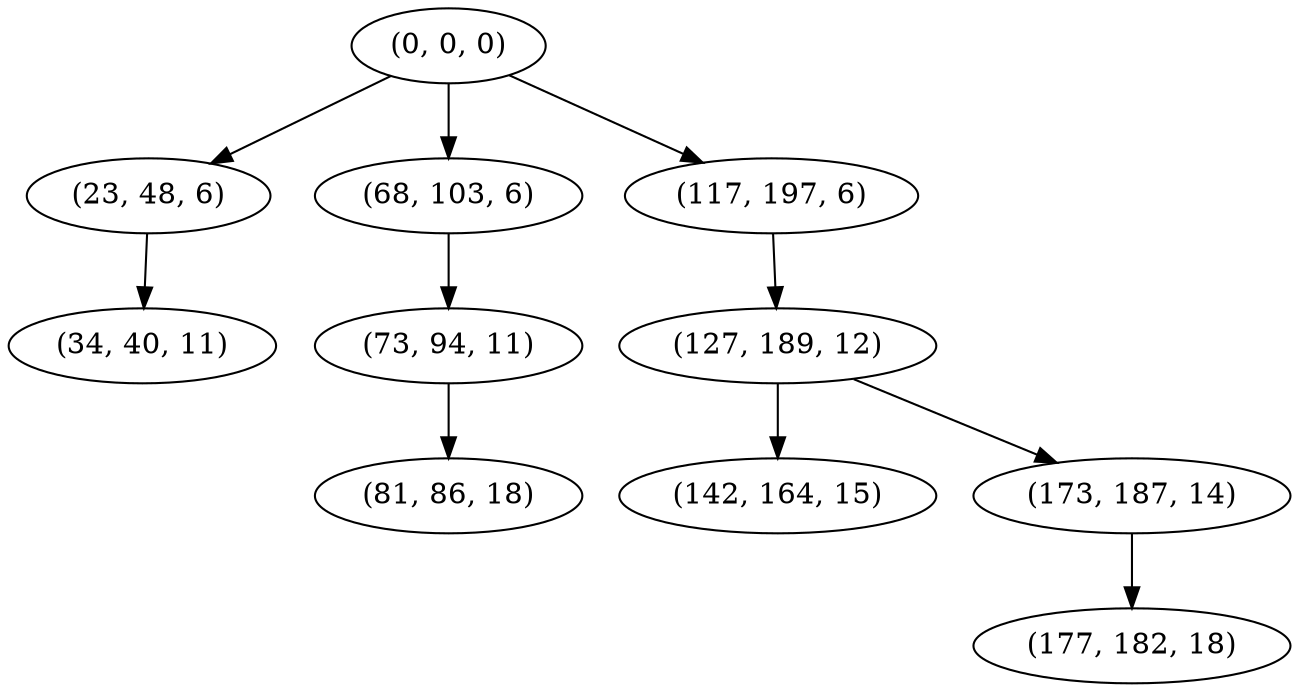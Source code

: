 digraph tree {
    "(0, 0, 0)";
    "(23, 48, 6)";
    "(34, 40, 11)";
    "(68, 103, 6)";
    "(73, 94, 11)";
    "(81, 86, 18)";
    "(117, 197, 6)";
    "(127, 189, 12)";
    "(142, 164, 15)";
    "(173, 187, 14)";
    "(177, 182, 18)";
    "(0, 0, 0)" -> "(23, 48, 6)";
    "(0, 0, 0)" -> "(68, 103, 6)";
    "(0, 0, 0)" -> "(117, 197, 6)";
    "(23, 48, 6)" -> "(34, 40, 11)";
    "(68, 103, 6)" -> "(73, 94, 11)";
    "(73, 94, 11)" -> "(81, 86, 18)";
    "(117, 197, 6)" -> "(127, 189, 12)";
    "(127, 189, 12)" -> "(142, 164, 15)";
    "(127, 189, 12)" -> "(173, 187, 14)";
    "(173, 187, 14)" -> "(177, 182, 18)";
}
